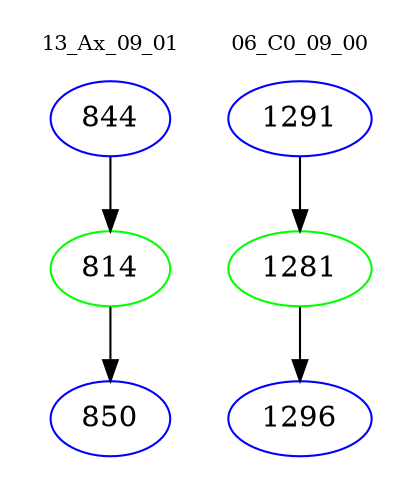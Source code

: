 digraph{
subgraph cluster_0 {
color = white
label = "13_Ax_09_01";
fontsize=10;
T0_844 [label="844", color="blue"]
T0_844 -> T0_814 [color="black"]
T0_814 [label="814", color="green"]
T0_814 -> T0_850 [color="black"]
T0_850 [label="850", color="blue"]
}
subgraph cluster_1 {
color = white
label = "06_C0_09_00";
fontsize=10;
T1_1291 [label="1291", color="blue"]
T1_1291 -> T1_1281 [color="black"]
T1_1281 [label="1281", color="green"]
T1_1281 -> T1_1296 [color="black"]
T1_1296 [label="1296", color="blue"]
}
}
